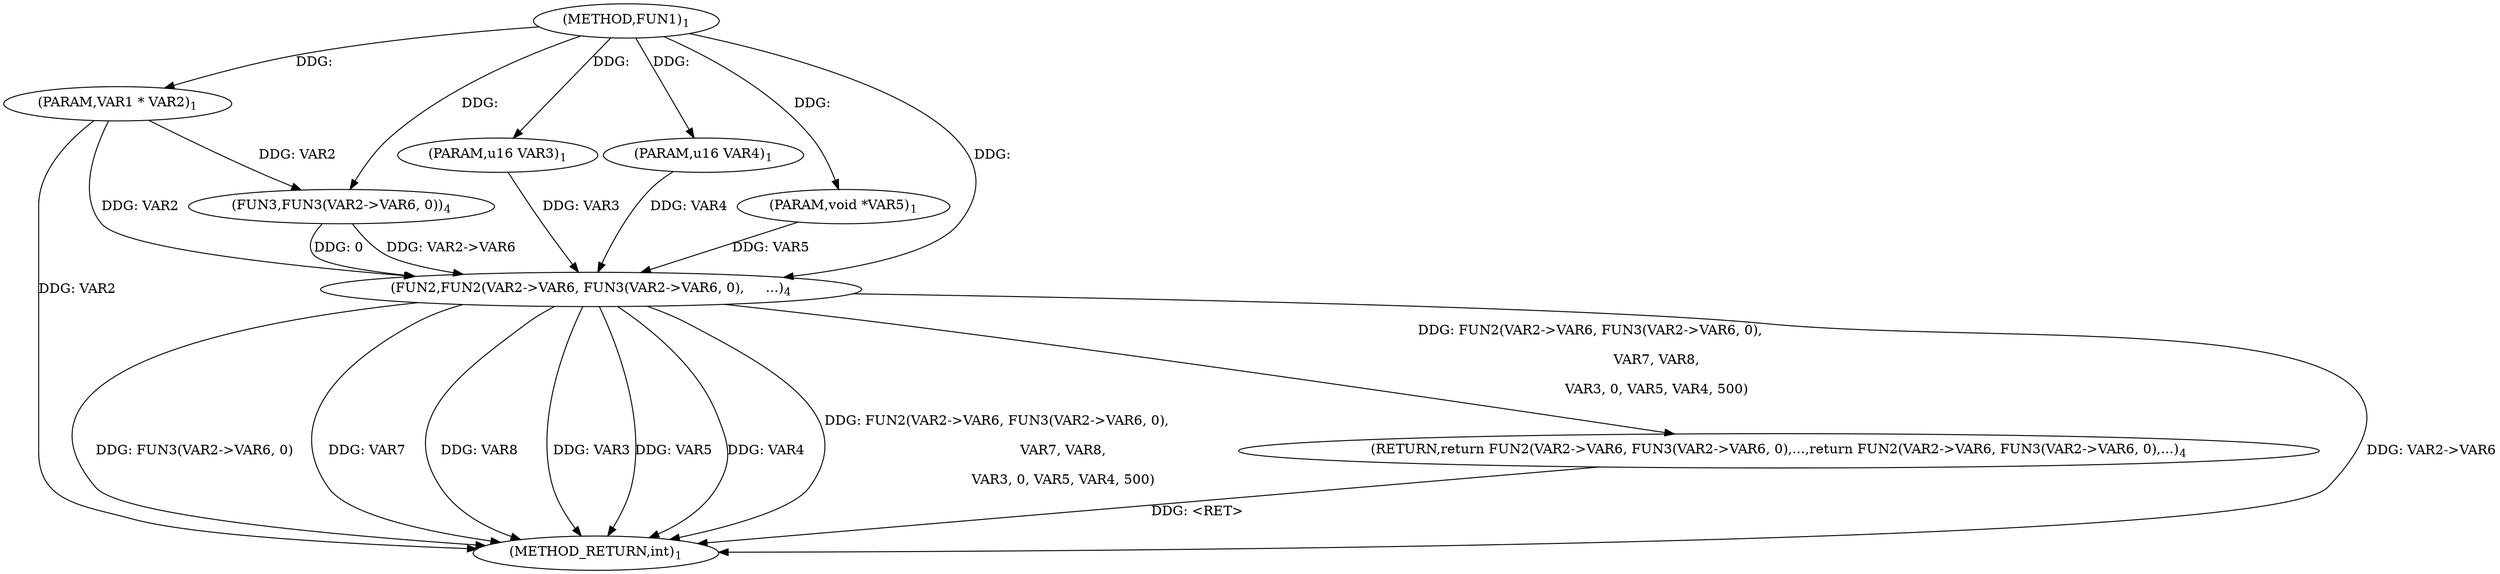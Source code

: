 digraph "FUN1" {  
"8" [label = <(METHOD,FUN1)<SUB>1</SUB>> ]
"31" [label = <(METHOD_RETURN,int)<SUB>1</SUB>> ]
"9" [label = <(PARAM,VAR1 * VAR2)<SUB>1</SUB>> ]
"10" [label = <(PARAM,u16 VAR3)<SUB>1</SUB>> ]
"11" [label = <(PARAM,u16 VAR4)<SUB>1</SUB>> ]
"12" [label = <(PARAM,void *VAR5)<SUB>1</SUB>> ]
"14" [label = <(RETURN,return FUN2(VAR2-&gt;VAR6, FUN3(VAR2-&gt;VAR6, 0),

	...,return FUN2(VAR2-&gt;VAR6, FUN3(VAR2-&gt;VAR6, 0),

	...)<SUB>4</SUB>> ]
"15" [label = <(FUN2,FUN2(VAR2-&gt;VAR6, FUN3(VAR2-&gt;VAR6, 0),

			     ...)<SUB>4</SUB>> ]
"19" [label = <(FUN3,FUN3(VAR2-&gt;VAR6, 0))<SUB>4</SUB>> ]
  "14" -> "31"  [ label = "DDG: &lt;RET&gt;"] 
  "9" -> "31"  [ label = "DDG: VAR2"] 
  "15" -> "31"  [ label = "DDG: VAR2-&gt;VAR6"] 
  "15" -> "31"  [ label = "DDG: FUN3(VAR2-&gt;VAR6, 0)"] 
  "15" -> "31"  [ label = "DDG: VAR7"] 
  "15" -> "31"  [ label = "DDG: VAR8"] 
  "15" -> "31"  [ label = "DDG: VAR3"] 
  "15" -> "31"  [ label = "DDG: VAR5"] 
  "15" -> "31"  [ label = "DDG: VAR4"] 
  "15" -> "31"  [ label = "DDG: FUN2(VAR2-&gt;VAR6, FUN3(VAR2-&gt;VAR6, 0),

			       VAR7, VAR8,

			       VAR3, 0, VAR5, VAR4, 500)"] 
  "8" -> "9"  [ label = "DDG: "] 
  "8" -> "10"  [ label = "DDG: "] 
  "8" -> "11"  [ label = "DDG: "] 
  "8" -> "12"  [ label = "DDG: "] 
  "15" -> "14"  [ label = "DDG: FUN2(VAR2-&gt;VAR6, FUN3(VAR2-&gt;VAR6, 0),

			       VAR7, VAR8,

			       VAR3, 0, VAR5, VAR4, 500)"] 
  "9" -> "15"  [ label = "DDG: VAR2"] 
  "19" -> "15"  [ label = "DDG: VAR2-&gt;VAR6"] 
  "19" -> "15"  [ label = "DDG: 0"] 
  "8" -> "15"  [ label = "DDG: "] 
  "10" -> "15"  [ label = "DDG: VAR3"] 
  "12" -> "15"  [ label = "DDG: VAR5"] 
  "11" -> "15"  [ label = "DDG: VAR4"] 
  "9" -> "19"  [ label = "DDG: VAR2"] 
  "8" -> "19"  [ label = "DDG: "] 
}

